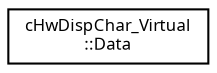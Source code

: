 digraph "Graphical Class Hierarchy"
{
  edge [fontname="Sans",fontsize="8",labelfontname="Sans",labelfontsize="8"];
  node [fontname="Sans",fontsize="8",shape=record];
  rankdir="LR";
  Node1 [label="cHwDispChar_Virtual\l::Data",height=0.2,width=0.4,color="black", fillcolor="white", style="filled",URL="$classc_hw_disp_char___virtual_1_1_data.html"];
}
